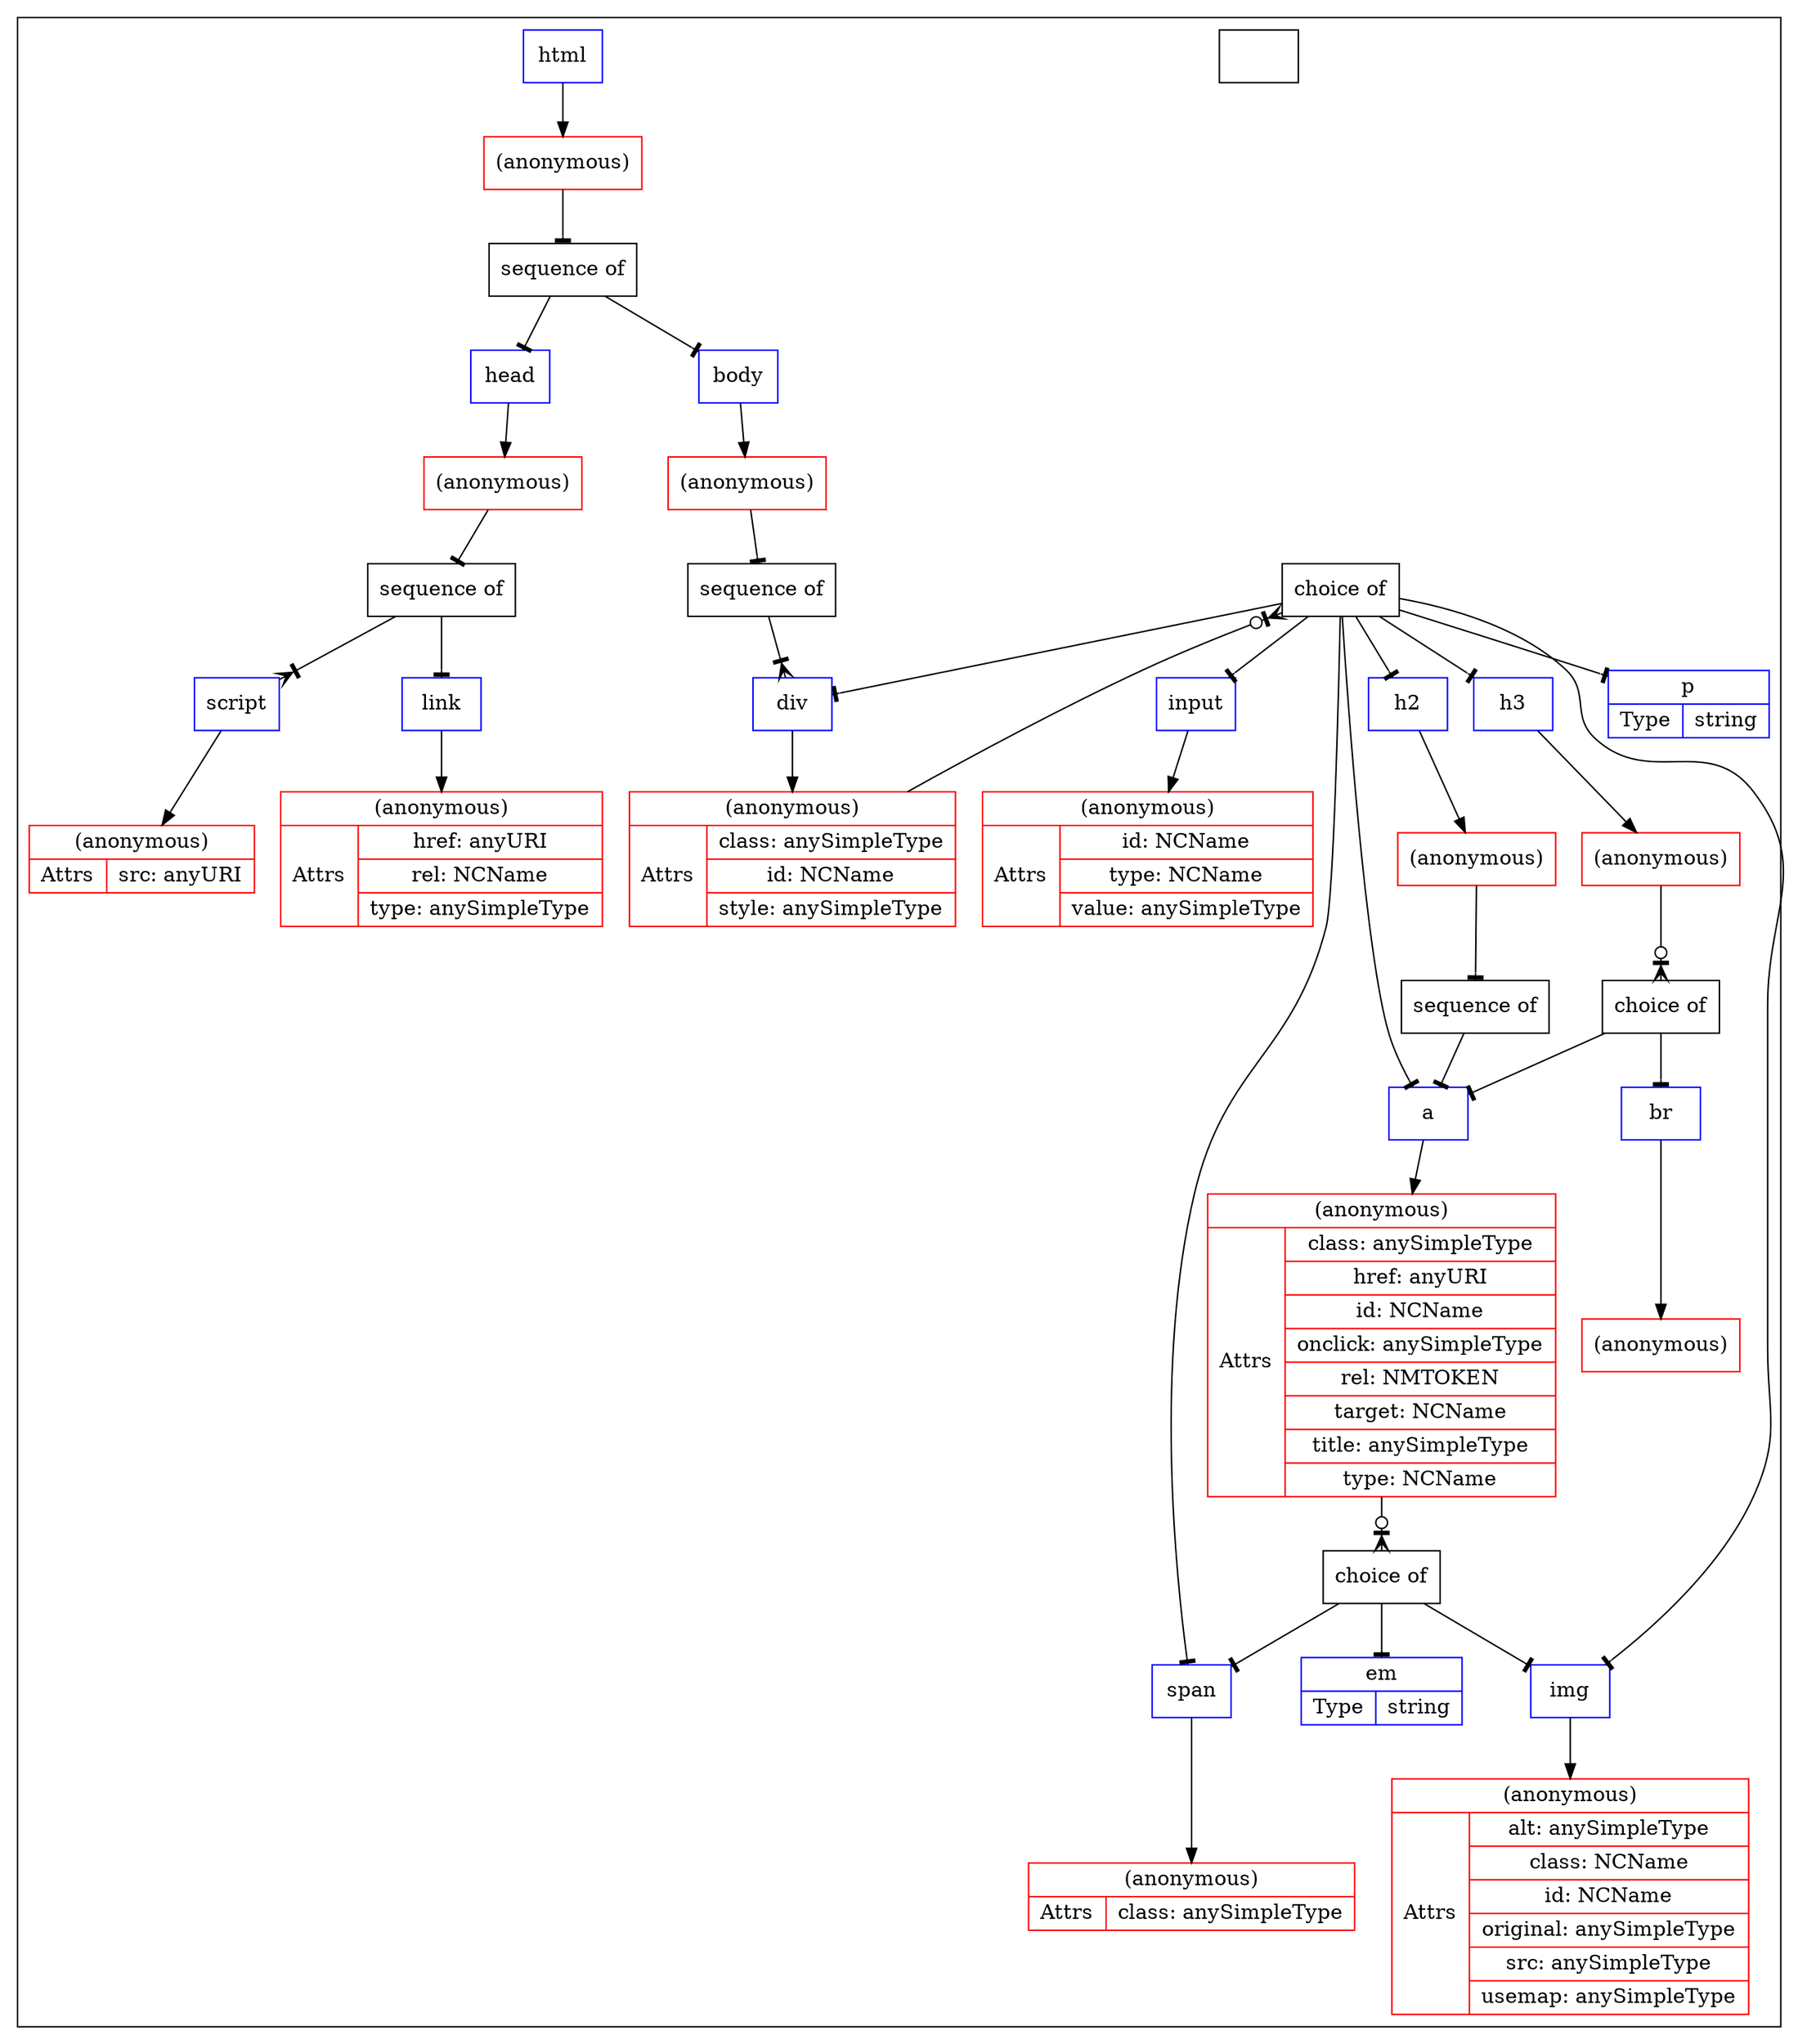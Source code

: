 digraph {
subgraph clusterSchemaImpl27475272 { label=""
ElementDecl19731881 [shape="record", label="{em|{Type|string}}", color="blue"];
ComplexTypeImpl13185532 [shape="record", label="{(anonymous)}", color="red"];
ElementDecl16607409 [shape="record", label="{img}", color="blue"];
ComplexTypeImpl15485575 [shape="record", label="{(anonymous)}", color="red"];
ModelGroupImpl27602911 [shape="record", label="{sequence of}"];
ComplexTypeImpl31427481 [shape="record", label="{(anonymous)|{Attrs|{{<AttributeUseImpl12430225>class: anySimpleType}|{<AttributeUseImpl4898828>href: anyURI}|{<AttributeUseImpl25582376>id: NCName}|{<AttributeUseImpl30066395>onclick: anySimpleType}|{<AttributeUseImpl29715552>rel: NMTOKEN}|{<AttributeUseImpl5122060>target: NCName}|{<AttributeUseImpl19356985>title: anySimpleType}|{<AttributeUseImpl22634321>type: NCName}}}}", color="red"];
SchemaImpl27475272 [shape="record", label="{}"];
ModelGroupImpl22725577 [shape="record", label="{choice of}"];
ElementDecl29959477 [shape="record", label="{h2}", color="blue"];
ComplexTypeImpl17007273 [shape="record", label="{(anonymous)|{Attrs|{{<AttributeUseImpl5210326>src: anyURI}}}}", color="red"];
ModelGroupImpl7726332 [shape="record", label="{choice of}"];
ElementDecl22976342 [shape="record", label="{script}", color="blue"];
ElementDecl14962806 [shape="record", label="{div}", color="blue"];
ModelGroupImpl24306761 [shape="record", label="{sequence of}"];
ModelGroupImpl2478770 [shape="record", label="{sequence of}"];
ComplexTypeImpl2691004 [shape="record", label="{(anonymous)}", color="red"];
ModelGroupImpl14161796 [shape="record", label="{choice of}"];
ComplexTypeImpl22438818 [shape="record", label="{(anonymous)|{Attrs|{{<AttributeUseImpl20324370>id: NCName}|{<AttributeUseImpl7578443>type: NCName}|{<AttributeUseImpl31822120>value: anySimpleType}}}}", color="red"];
ComplexTypeImpl11155366 [shape="record", label="{(anonymous)}", color="red"];
ElementDecl11587215 [shape="record", label="{span}", color="blue"];
ComplexTypeImpl18923308 [shape="record", label="{(anonymous)|{Attrs|{{<AttributeUseImpl4067003>class: anySimpleType}}}}", color="red"];
ComplexTypeImpl795840 [shape="record", label="{(anonymous)|{Attrs|{{<AttributeUseImpl31401995>href: anyURI}|{<AttributeUseImpl29232906>rel: NCName}|{<AttributeUseImpl13459339>type: anySimpleType}}}}", color="red"];
ElementDecl18983808 [shape="record", label="{br}", color="blue"];
ModelGroupImpl26171428 [shape="record", label="{sequence of}"];
ComplexTypeImpl19330907 [shape="record", label="{(anonymous)}", color="red"];
ElementDecl20248218 [shape="record", label="{link}", color="blue"];
ElementDecl30411188 [shape="record", label="{html}", color="blue"];
ElementDecl2758093 [shape="record", label="{a}", color="blue"];
ElementDecl17447716 [shape="record", label="{h3}", color="blue"];
ElementDecl19690856 [shape="record", label="{p|{Type|string}}", color="blue"];
ElementDecl25326212 [shape="record", label="{input}", color="blue"];
ElementDecl15277917 [shape="record", label="{head}", color="blue"];
ComplexTypeImpl1603604 [shape="record", label="{(anonymous)}", color="red"];
ComplexTypeImpl4916061 [shape="record", label="{(anonymous)|{Attrs|{{<AttributeUseImpl15628820>class: anySimpleType}|{<AttributeUseImpl9489155>id: NCName}|{<AttributeUseImpl27832>style: anySimpleType}}}}", color="red"];
ElementDecl19642336 [shape="record", label="{body}", color="blue"];
ComplexTypeImpl18929195 [shape="record", label="{(anonymous)|{Attrs|{{<AttributeUseImpl29310343>alt: anySimpleType}|{<AttributeUseImpl6330655>class: NCName}|{<AttributeUseImpl31782850>id: NCName}|{<AttributeUseImpl21360867>original: anySimpleType}|{<AttributeUseImpl13228332>src: anySimpleType}|{<AttributeUseImpl30472956>usemap: anySimpleType}}}}", color="red"];
}
ElementDecl20248218 -> ComplexTypeImpl795840 [arrowhead="normal"];
ModelGroupImpl14161796 -> ElementDecl14962806 [arrowhead="tee", arrowtail="diamond"];
ElementDecl16607409 -> ComplexTypeImpl18929195 [arrowhead="normal"];
ModelGroupImpl26171428 -> ElementDecl22976342 [arrowhead="crowtee", arrowtail="diamond"];
ModelGroupImpl22725577 -> ElementDecl16607409 [arrowhead="tee", arrowtail="diamond"];
ModelGroupImpl14161796 -> ElementDecl2758093 [arrowhead="tee", arrowtail="diamond"];
ElementDecl30411188 -> ComplexTypeImpl13185532 [arrowhead="normal"];
ModelGroupImpl22725577 -> ElementDecl11587215 [arrowhead="tee", arrowtail="diamond"];
ElementDecl19642336 -> ComplexTypeImpl15485575 [arrowhead="normal"];
ElementDecl15277917 -> ComplexTypeImpl2691004 [arrowhead="normal"];
ComplexTypeImpl13185532 -> ModelGroupImpl27602911 [arrowhead="tee", arrowtail="diamond"];
ModelGroupImpl27602911 -> ElementDecl15277917 [arrowhead="tee", arrowtail="diamond"];
ModelGroupImpl24306761 -> ElementDecl2758093 [arrowhead="tee", arrowtail="diamond"];
ElementDecl14962806 -> ComplexTypeImpl4916061 [arrowhead="normal"];
ModelGroupImpl14161796 -> ElementDecl11587215 [arrowhead="tee", arrowtail="diamond"];
ModelGroupImpl7726332 -> ElementDecl2758093 [arrowhead="tee", arrowtail="diamond"];
ModelGroupImpl14161796 -> ElementDecl25326212 [arrowhead="tee", arrowtail="diamond"];
ModelGroupImpl7726332 -> ElementDecl18983808 [arrowhead="tee", arrowtail="diamond"];
ModelGroupImpl22725577 -> ElementDecl19731881 [arrowhead="tee", arrowtail="diamond"];
ElementDecl18983808 -> ComplexTypeImpl11155366 [arrowhead="normal"];
ElementDecl17447716 -> ComplexTypeImpl19330907 [arrowhead="normal"];
ElementDecl2758093 -> ComplexTypeImpl31427481 [arrowhead="normal"];
ModelGroupImpl26171428 -> ElementDecl20248218 [arrowhead="tee", arrowtail="diamond"];
ElementDecl11587215 -> ComplexTypeImpl18923308 [arrowhead="normal"];
ElementDecl29959477 -> ComplexTypeImpl1603604 [arrowhead="normal"];
ComplexTypeImpl1603604 -> ModelGroupImpl24306761 [arrowhead="tee", arrowtail="diamond"];
ElementDecl22976342 -> ComplexTypeImpl17007273 [arrowhead="normal"];
ModelGroupImpl2478770 -> ElementDecl14962806 [arrowhead="crowtee", arrowtail="diamond"];
ElementDecl25326212 -> ComplexTypeImpl22438818 [arrowhead="normal"];
ModelGroupImpl14161796 -> ElementDecl19690856 [arrowhead="tee", arrowtail="diamond"];
ComplexTypeImpl2691004 -> ModelGroupImpl26171428 [arrowhead="tee", arrowtail="diamond"];
ModelGroupImpl27602911 -> ElementDecl19642336 [arrowhead="tee", arrowtail="diamond"];
ComplexTypeImpl31427481 -> ModelGroupImpl22725577 [arrowhead="crowteeodot", arrowtail="diamond"];
ComplexTypeImpl19330907 -> ModelGroupImpl7726332 [arrowhead="crowteeodot", arrowtail="diamond"];
ComplexTypeImpl4916061 -> ModelGroupImpl14161796 [arrowhead="crowteeodot", arrowtail="diamond"];
ModelGroupImpl14161796 -> ElementDecl16607409 [arrowhead="tee", arrowtail="diamond"];
ModelGroupImpl14161796 -> ElementDecl29959477 [arrowhead="tee", arrowtail="diamond"];
ModelGroupImpl14161796 -> ElementDecl17447716 [arrowhead="tee", arrowtail="diamond"];
ComplexTypeImpl15485575 -> ModelGroupImpl2478770 [arrowhead="tee", arrowtail="diamond"];
}
